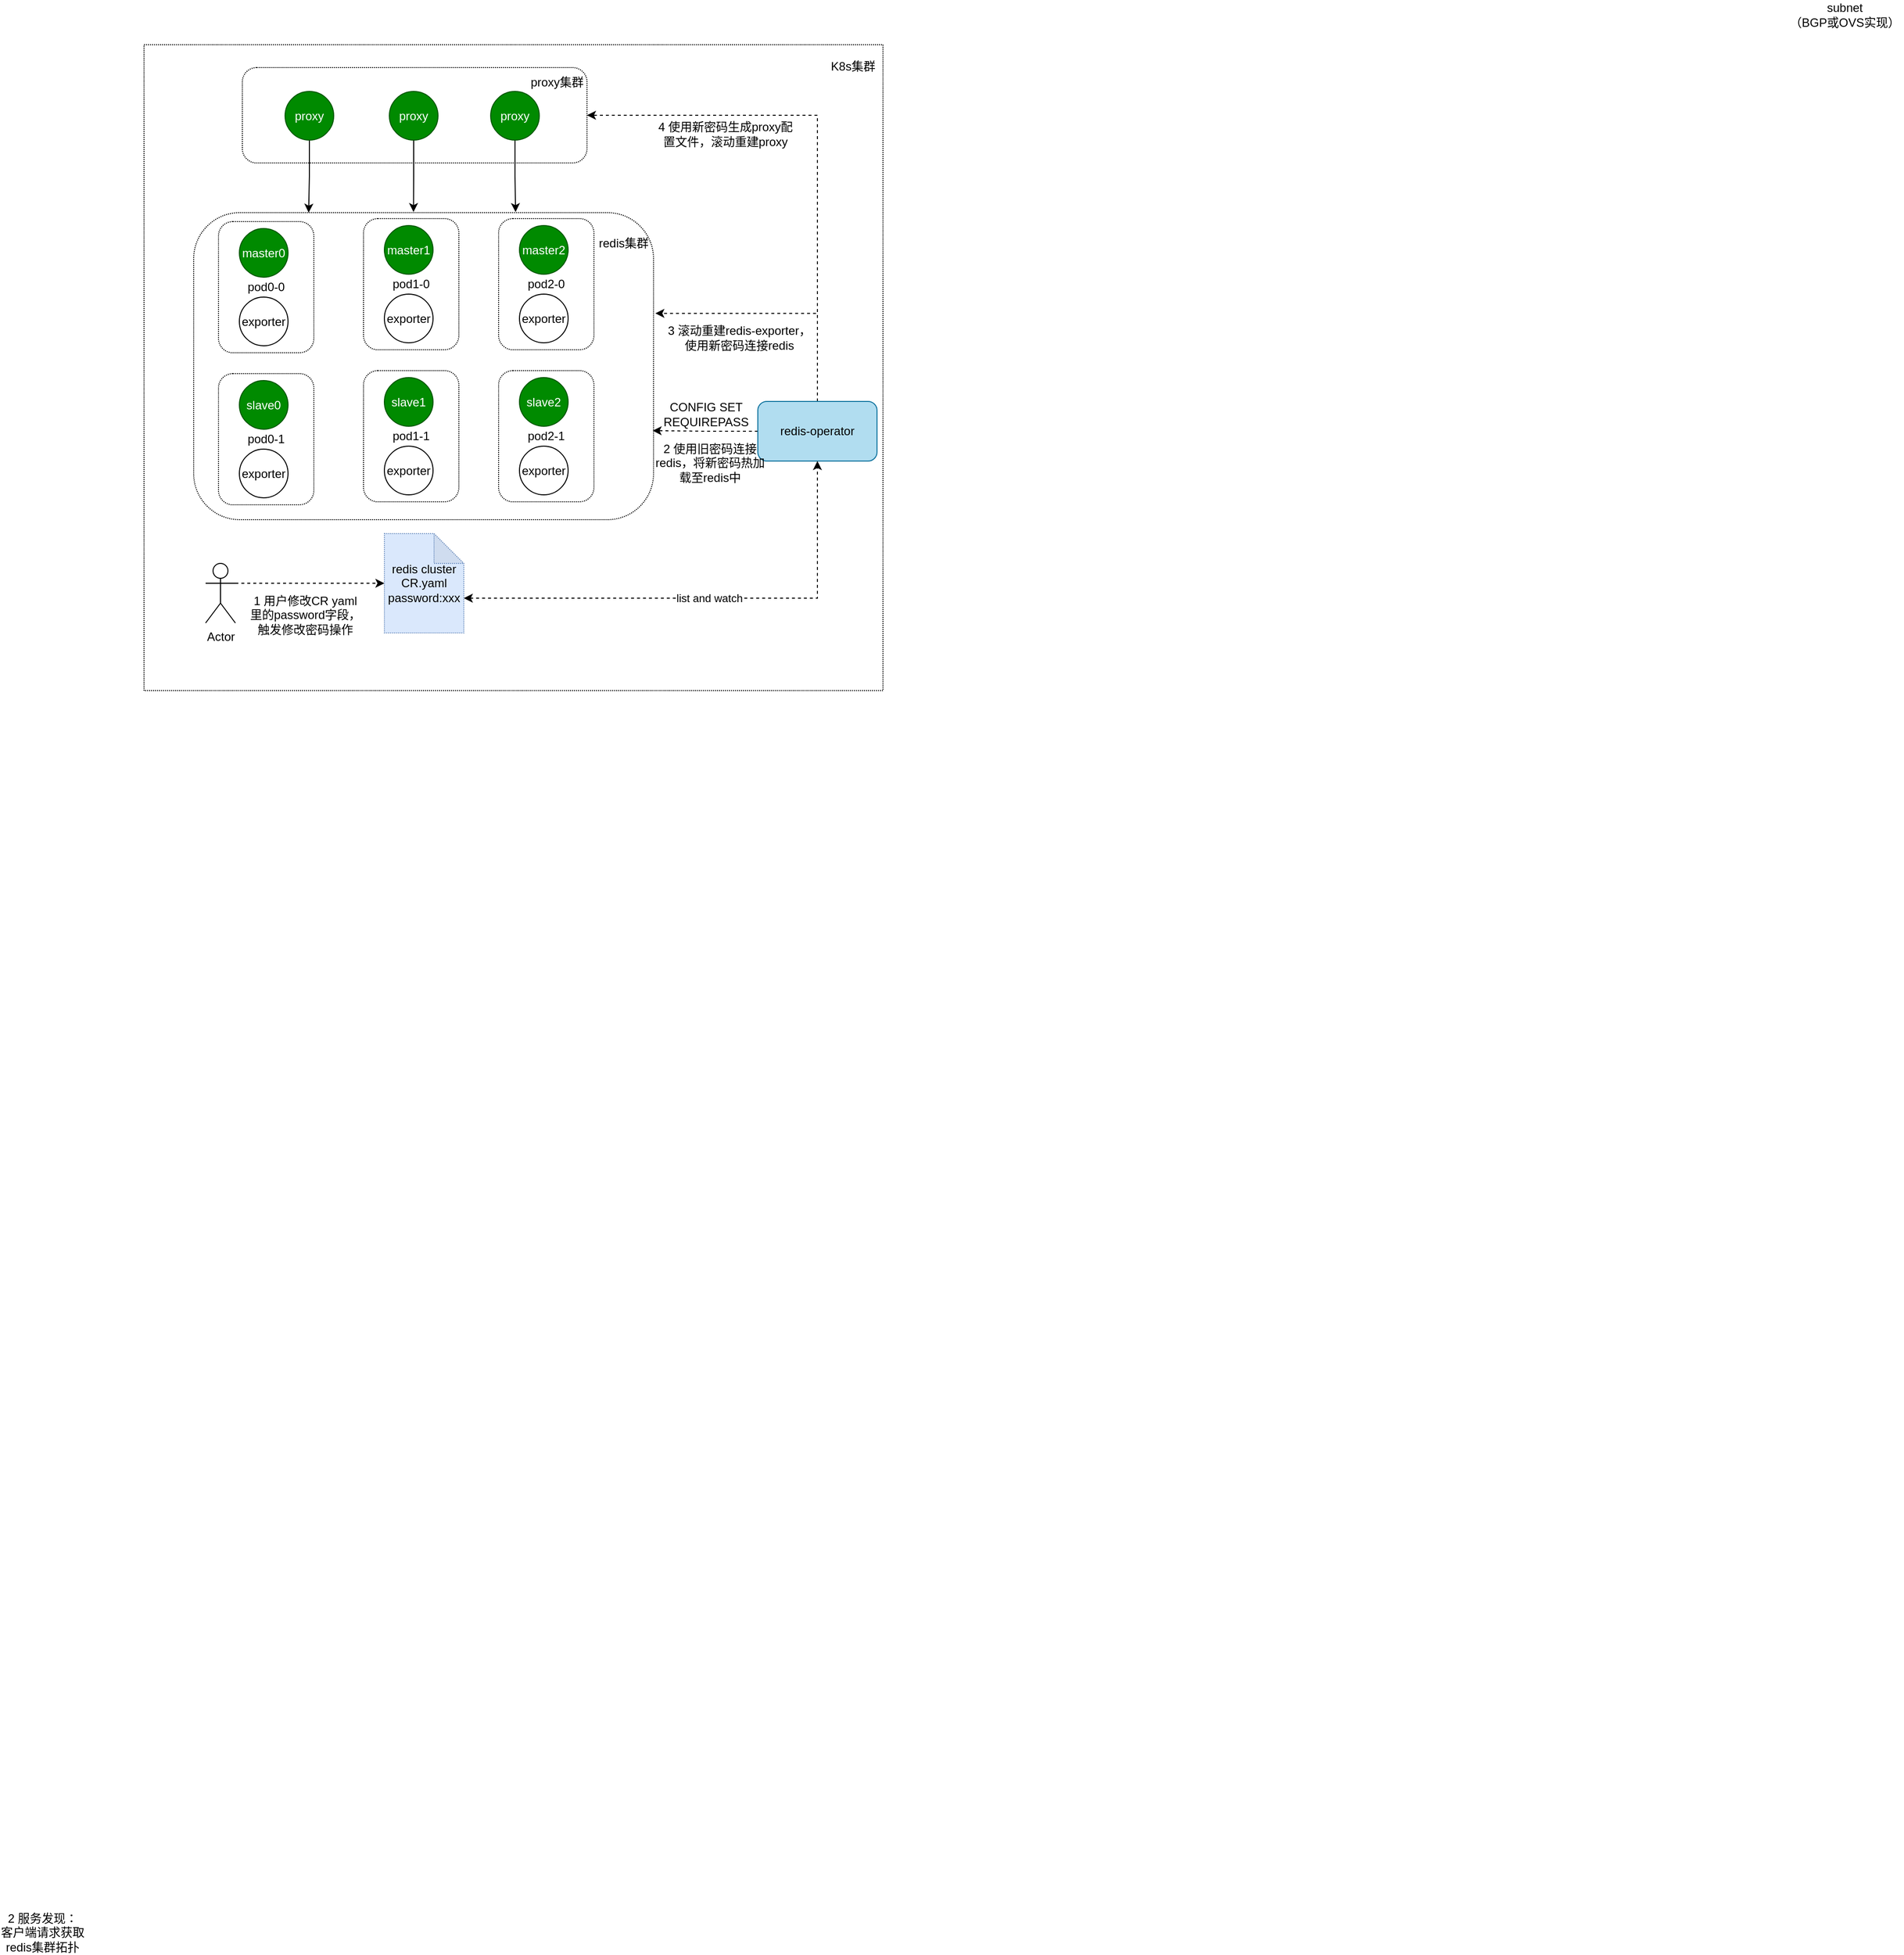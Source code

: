 <mxfile version="20.5.3" type="github"><diagram id="rYdwiMb5jvszhZctyrXV" name="第 1 页"><mxGraphModel dx="951" dy="763" grid="0" gridSize="10" guides="1" tooltips="1" connect="1" arrows="1" fold="1" page="0" pageScale="1" pageWidth="1920" pageHeight="1200" math="0" shadow="0"><root><mxCell id="0"/><mxCell id="1" parent="0"/><mxCell id="fc0Et_haitifpb5bSG0c-15" value="" style="rounded=0;whiteSpace=wrap;html=1;fillColor=none;dashed=1;dashPattern=1 1;" parent="1" vertex="1"><mxGeometry x="605" y="243" width="744" height="650" as="geometry"/></mxCell><mxCell id="CZOD9MttlhJFFi8Qf4Fr-35" value="" style="rounded=1;whiteSpace=wrap;html=1;dashed=1;dashPattern=1 1;fillColor=none;" vertex="1" parent="1"><mxGeometry x="704" y="266" width="347" height="96" as="geometry"/></mxCell><mxCell id="fc0Et_haitifpb5bSG0c-1" value="" style="rounded=1;whiteSpace=wrap;html=1;dashed=1;dashPattern=1 1;" parent="1" vertex="1"><mxGeometry x="655" y="412" width="463" height="309" as="geometry"/></mxCell><mxCell id="CZOD9MttlhJFFi8Qf4Fr-2" value="pod0-0" style="rounded=1;whiteSpace=wrap;html=1;fillColor=none;dashed=1;dashPattern=1 1;" vertex="1" parent="1"><mxGeometry x="680" y="421" width="96" height="132" as="geometry"/></mxCell><mxCell id="fc0Et_haitifpb5bSG0c-2" value="master0" style="ellipse;whiteSpace=wrap;html=1;aspect=fixed;fillColor=#008a00;fontColor=#ffffff;strokeColor=#005700;" parent="1" vertex="1"><mxGeometry x="701" y="428" width="49" height="49" as="geometry"/></mxCell><mxCell id="fc0Et_haitifpb5bSG0c-16" value="K8s集群" style="text;html=1;strokeColor=none;fillColor=none;align=center;verticalAlign=middle;whiteSpace=wrap;rounded=0;dashed=1;" parent="1" vertex="1"><mxGeometry x="1289" y="250" width="60" height="30" as="geometry"/></mxCell><mxCell id="fc0Et_haitifpb5bSG0c-70" value="2 服务发现：&lt;br&gt;客户端请求获取redis集群拓扑" style="text;html=1;strokeColor=none;fillColor=none;align=center;verticalAlign=middle;whiteSpace=wrap;rounded=0;" parent="1" vertex="1"><mxGeometry x="460" y="2123" width="86" height="40" as="geometry"/></mxCell><mxCell id="k7kp1MV-_mNu26BSV135-75" value="subnet&lt;br&gt;（BGP或OVS实现）" style="text;html=1;strokeColor=none;fillColor=none;align=center;verticalAlign=middle;whiteSpace=wrap;rounded=0;dashed=1;dashPattern=1 1;" parent="1" vertex="1"><mxGeometry x="2259" y="198" width="117" height="30" as="geometry"/></mxCell><mxCell id="k7kp1MV-_mNu26BSV135-80" value="redis集群" style="text;html=1;strokeColor=none;fillColor=none;align=center;verticalAlign=middle;whiteSpace=wrap;rounded=0;dashed=1;dashPattern=1 1;" parent="1" vertex="1"><mxGeometry x="1058" y="428" width="60" height="30" as="geometry"/></mxCell><mxCell id="CZOD9MttlhJFFi8Qf4Fr-42" style="edgeStyle=orthogonalEdgeStyle;rounded=0;orthogonalLoop=1;jettySize=auto;html=1;exitX=1;exitY=0.333;exitDx=0;exitDy=0;exitPerimeter=0;entryX=0;entryY=0.5;entryDx=0;entryDy=0;entryPerimeter=0;dashed=1;" edge="1" parent="1" source="YecgM4xgUUCfINCVM_Nl-14" target="CZOD9MttlhJFFi8Qf4Fr-21"><mxGeometry relative="1" as="geometry"/></mxCell><mxCell id="YecgM4xgUUCfINCVM_Nl-14" value="Actor" style="shape=umlActor;verticalLabelPosition=bottom;verticalAlign=top;html=1;outlineConnect=0;" parent="1" vertex="1"><mxGeometry x="667" y="765" width="30" height="60" as="geometry"/></mxCell><mxCell id="YecgM4xgUUCfINCVM_Nl-19" value="1 用户修改CR yaml里的password字段，触发修改密码操作" style="text;html=1;strokeColor=none;fillColor=none;align=center;verticalAlign=middle;whiteSpace=wrap;rounded=0;" parent="1" vertex="1"><mxGeometry x="709" y="802" width="117" height="30" as="geometry"/></mxCell><mxCell id="CZOD9MttlhJFFi8Qf4Fr-27" style="edgeStyle=orthogonalEdgeStyle;rounded=0;orthogonalLoop=1;jettySize=auto;html=1;exitX=0;exitY=0.5;exitDx=0;exitDy=0;entryX=0.998;entryY=0.71;entryDx=0;entryDy=0;entryPerimeter=0;dashed=1;" edge="1" parent="1" source="YecgM4xgUUCfINCVM_Nl-21" target="fc0Et_haitifpb5bSG0c-1"><mxGeometry relative="1" as="geometry"/></mxCell><mxCell id="CZOD9MttlhJFFi8Qf4Fr-28" style="edgeStyle=orthogonalEdgeStyle;rounded=0;orthogonalLoop=1;jettySize=auto;html=1;exitX=0.5;exitY=0;exitDx=0;exitDy=0;entryX=1.004;entryY=0.328;entryDx=0;entryDy=0;entryPerimeter=0;dashed=1;" edge="1" parent="1" source="YecgM4xgUUCfINCVM_Nl-21" target="fc0Et_haitifpb5bSG0c-1"><mxGeometry relative="1" as="geometry"/></mxCell><mxCell id="CZOD9MttlhJFFi8Qf4Fr-41" style="edgeStyle=orthogonalEdgeStyle;rounded=0;orthogonalLoop=1;jettySize=auto;html=1;exitX=0.5;exitY=0;exitDx=0;exitDy=0;entryX=1;entryY=0.5;entryDx=0;entryDy=0;dashed=1;" edge="1" parent="1" source="YecgM4xgUUCfINCVM_Nl-21" target="CZOD9MttlhJFFi8Qf4Fr-35"><mxGeometry relative="1" as="geometry"/></mxCell><mxCell id="YecgM4xgUUCfINCVM_Nl-21" value="redis-operator" style="rounded=1;whiteSpace=wrap;html=1;fillColor=#b1ddf0;strokeColor=#10739e;" parent="1" vertex="1"><mxGeometry x="1223" y="602" width="120" height="60" as="geometry"/></mxCell><mxCell id="YecgM4xgUUCfINCVM_Nl-28" style="edgeStyle=orthogonalEdgeStyle;rounded=0;orthogonalLoop=1;jettySize=auto;html=1;exitX=0.5;exitY=1;exitDx=0;exitDy=0;dashed=1;" parent="1" edge="1"><mxGeometry relative="1" as="geometry"><mxPoint x="785.5" y="816" as="sourcePoint"/><mxPoint x="785.5" y="816" as="targetPoint"/></mxGeometry></mxCell><mxCell id="YecgM4xgUUCfINCVM_Nl-31" value="2 使用旧密码连接redis，将新密码热加载至redis中" style="text;html=1;strokeColor=none;fillColor=none;align=center;verticalAlign=middle;whiteSpace=wrap;rounded=0;" parent="1" vertex="1"><mxGeometry x="1116" y="648" width="118" height="32" as="geometry"/></mxCell><mxCell id="CZOD9MttlhJFFi8Qf4Fr-1" value="exporter" style="ellipse;whiteSpace=wrap;html=1;aspect=fixed;" vertex="1" parent="1"><mxGeometry x="701" y="497" width="49" height="49" as="geometry"/></mxCell><mxCell id="CZOD9MttlhJFFi8Qf4Fr-6" value="pod0-1" style="rounded=1;whiteSpace=wrap;html=1;fillColor=none;dashed=1;dashPattern=1 1;" vertex="1" parent="1"><mxGeometry x="680" y="574" width="96" height="132" as="geometry"/></mxCell><mxCell id="CZOD9MttlhJFFi8Qf4Fr-7" value="slave0" style="ellipse;whiteSpace=wrap;html=1;aspect=fixed;fillColor=#008a00;fontColor=#ffffff;strokeColor=#005700;" vertex="1" parent="1"><mxGeometry x="701" y="581" width="49" height="49" as="geometry"/></mxCell><mxCell id="CZOD9MttlhJFFi8Qf4Fr-8" value="exporter" style="ellipse;whiteSpace=wrap;html=1;aspect=fixed;" vertex="1" parent="1"><mxGeometry x="701" y="650" width="49" height="49" as="geometry"/></mxCell><mxCell id="CZOD9MttlhJFFi8Qf4Fr-9" value="pod1-0" style="rounded=1;whiteSpace=wrap;html=1;fillColor=none;dashed=1;dashPattern=1 1;" vertex="1" parent="1"><mxGeometry x="826" y="418" width="96" height="132" as="geometry"/></mxCell><mxCell id="CZOD9MttlhJFFi8Qf4Fr-10" value="master1" style="ellipse;whiteSpace=wrap;html=1;aspect=fixed;fillColor=#008a00;fontColor=#ffffff;strokeColor=#005700;" vertex="1" parent="1"><mxGeometry x="847" y="425" width="49" height="49" as="geometry"/></mxCell><mxCell id="CZOD9MttlhJFFi8Qf4Fr-11" value="exporter" style="ellipse;whiteSpace=wrap;html=1;aspect=fixed;" vertex="1" parent="1"><mxGeometry x="847" y="494" width="49" height="49" as="geometry"/></mxCell><mxCell id="CZOD9MttlhJFFi8Qf4Fr-12" value="pod1-1" style="rounded=1;whiteSpace=wrap;html=1;fillColor=none;dashed=1;dashPattern=1 1;" vertex="1" parent="1"><mxGeometry x="826" y="571" width="96" height="132" as="geometry"/></mxCell><mxCell id="CZOD9MttlhJFFi8Qf4Fr-13" value="slave1" style="ellipse;whiteSpace=wrap;html=1;aspect=fixed;fillColor=#008a00;fontColor=#ffffff;strokeColor=#005700;" vertex="1" parent="1"><mxGeometry x="847" y="578" width="49" height="49" as="geometry"/></mxCell><mxCell id="CZOD9MttlhJFFi8Qf4Fr-14" value="exporter" style="ellipse;whiteSpace=wrap;html=1;aspect=fixed;" vertex="1" parent="1"><mxGeometry x="847" y="647" width="49" height="49" as="geometry"/></mxCell><mxCell id="CZOD9MttlhJFFi8Qf4Fr-15" value="pod2-0" style="rounded=1;whiteSpace=wrap;html=1;fillColor=none;dashed=1;dashPattern=1 1;" vertex="1" parent="1"><mxGeometry x="962" y="418" width="96" height="132" as="geometry"/></mxCell><mxCell id="CZOD9MttlhJFFi8Qf4Fr-16" value="master2" style="ellipse;whiteSpace=wrap;html=1;aspect=fixed;fillColor=#008a00;fontColor=#ffffff;strokeColor=#005700;" vertex="1" parent="1"><mxGeometry x="983" y="425" width="49" height="49" as="geometry"/></mxCell><mxCell id="CZOD9MttlhJFFi8Qf4Fr-17" value="exporter" style="ellipse;whiteSpace=wrap;html=1;aspect=fixed;" vertex="1" parent="1"><mxGeometry x="983" y="494" width="49" height="49" as="geometry"/></mxCell><mxCell id="CZOD9MttlhJFFi8Qf4Fr-18" value="pod2-1" style="rounded=1;whiteSpace=wrap;html=1;fillColor=none;dashed=1;dashPattern=1 1;" vertex="1" parent="1"><mxGeometry x="962" y="571" width="96" height="132" as="geometry"/></mxCell><mxCell id="CZOD9MttlhJFFi8Qf4Fr-19" value="slave2" style="ellipse;whiteSpace=wrap;html=1;aspect=fixed;fillColor=#008a00;fontColor=#ffffff;strokeColor=#005700;" vertex="1" parent="1"><mxGeometry x="983" y="578" width="49" height="49" as="geometry"/></mxCell><mxCell id="CZOD9MttlhJFFi8Qf4Fr-20" value="exporter" style="ellipse;whiteSpace=wrap;html=1;aspect=fixed;" vertex="1" parent="1"><mxGeometry x="983" y="647" width="49" height="49" as="geometry"/></mxCell><mxCell id="CZOD9MttlhJFFi8Qf4Fr-46" value="list and watch" style="edgeStyle=orthogonalEdgeStyle;rounded=0;orthogonalLoop=1;jettySize=auto;html=1;exitX=0;exitY=0;exitDx=80;exitDy=65;exitPerimeter=0;entryX=0.5;entryY=1;entryDx=0;entryDy=0;startArrow=classic;startFill=1;dashed=1;" edge="1" parent="1" source="CZOD9MttlhJFFi8Qf4Fr-21" target="YecgM4xgUUCfINCVM_Nl-21"><mxGeometry relative="1" as="geometry"/></mxCell><mxCell id="CZOD9MttlhJFFi8Qf4Fr-21" value="redis cluster&lt;br&gt;CR.yaml&lt;br&gt;password:xxx" style="shape=note;whiteSpace=wrap;html=1;backgroundOutline=1;darkOpacity=0.05;dashed=1;dashPattern=1 1;fillColor=#dae8fc;strokeColor=#6c8ebf;" vertex="1" parent="1"><mxGeometry x="847" y="735" width="80" height="100" as="geometry"/></mxCell><mxCell id="CZOD9MttlhJFFi8Qf4Fr-24" value="3 滚动重建redis-exporter，使用新密码连接redis" style="text;html=1;strokeColor=none;fillColor=none;align=center;verticalAlign=middle;whiteSpace=wrap;rounded=0;" vertex="1" parent="1"><mxGeometry x="1128" y="523" width="153" height="30" as="geometry"/></mxCell><mxCell id="CZOD9MttlhJFFi8Qf4Fr-25" value="4 使用新密码生成proxy配置文件，滚动重建proxy" style="text;html=1;strokeColor=none;fillColor=none;align=center;verticalAlign=middle;whiteSpace=wrap;rounded=0;" vertex="1" parent="1"><mxGeometry x="1118" y="318" width="145" height="30" as="geometry"/></mxCell><mxCell id="CZOD9MttlhJFFi8Qf4Fr-33" style="edgeStyle=orthogonalEdgeStyle;rounded=0;orthogonalLoop=1;jettySize=auto;html=1;exitX=0.5;exitY=1;exitDx=0;exitDy=0;entryX=0.478;entryY=-0.002;entryDx=0;entryDy=0;entryPerimeter=0;" edge="1" parent="1" source="CZOD9MttlhJFFi8Qf4Fr-29" target="fc0Et_haitifpb5bSG0c-1"><mxGeometry relative="1" as="geometry"/></mxCell><mxCell id="CZOD9MttlhJFFi8Qf4Fr-29" value="proxy" style="ellipse;whiteSpace=wrap;html=1;aspect=fixed;fillColor=#008a00;fontColor=#ffffff;strokeColor=#005700;" vertex="1" parent="1"><mxGeometry x="852" y="290" width="49" height="49" as="geometry"/></mxCell><mxCell id="CZOD9MttlhJFFi8Qf4Fr-34" style="edgeStyle=orthogonalEdgeStyle;rounded=0;orthogonalLoop=1;jettySize=auto;html=1;exitX=0.5;exitY=1;exitDx=0;exitDy=0;entryX=0.7;entryY=-0.002;entryDx=0;entryDy=0;entryPerimeter=0;" edge="1" parent="1" source="CZOD9MttlhJFFi8Qf4Fr-30" target="fc0Et_haitifpb5bSG0c-1"><mxGeometry relative="1" as="geometry"/></mxCell><mxCell id="CZOD9MttlhJFFi8Qf4Fr-30" value="proxy" style="ellipse;whiteSpace=wrap;html=1;aspect=fixed;fillColor=#008a00;fontColor=#ffffff;strokeColor=#005700;" vertex="1" parent="1"><mxGeometry x="954" y="290" width="49" height="49" as="geometry"/></mxCell><mxCell id="CZOD9MttlhJFFi8Qf4Fr-32" style="edgeStyle=orthogonalEdgeStyle;rounded=0;orthogonalLoop=1;jettySize=auto;html=1;exitX=0.5;exitY=1;exitDx=0;exitDy=0;entryX=0.25;entryY=0;entryDx=0;entryDy=0;" edge="1" parent="1" source="CZOD9MttlhJFFi8Qf4Fr-31" target="fc0Et_haitifpb5bSG0c-1"><mxGeometry relative="1" as="geometry"/></mxCell><mxCell id="CZOD9MttlhJFFi8Qf4Fr-31" value="proxy" style="ellipse;whiteSpace=wrap;html=1;aspect=fixed;fillColor=#008a00;fontColor=#ffffff;strokeColor=#005700;" vertex="1" parent="1"><mxGeometry x="747" y="290" width="49" height="49" as="geometry"/></mxCell><mxCell id="CZOD9MttlhJFFi8Qf4Fr-37" value="proxy集群" style="text;html=1;strokeColor=none;fillColor=none;align=center;verticalAlign=middle;whiteSpace=wrap;rounded=0;dashed=1;dashPattern=1 1;" vertex="1" parent="1"><mxGeometry x="991" y="266" width="60" height="30" as="geometry"/></mxCell><mxCell id="CZOD9MttlhJFFi8Qf4Fr-45" value="CONFIG SET REQUIREPASS" style="text;html=1;strokeColor=none;fillColor=none;align=center;verticalAlign=middle;whiteSpace=wrap;rounded=0;dashed=1;dashPattern=1 1;" vertex="1" parent="1"><mxGeometry x="1141" y="600" width="60" height="30" as="geometry"/></mxCell></root></mxGraphModel></diagram></mxfile>